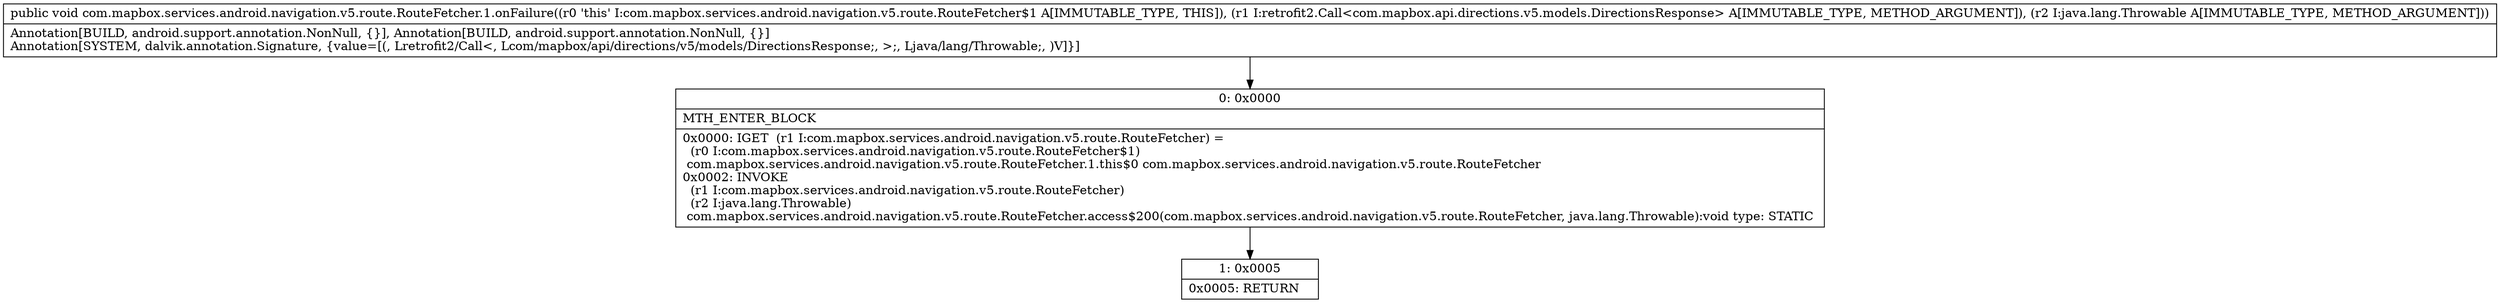 digraph "CFG forcom.mapbox.services.android.navigation.v5.route.RouteFetcher.1.onFailure(Lretrofit2\/Call;Ljava\/lang\/Throwable;)V" {
Node_0 [shape=record,label="{0\:\ 0x0000|MTH_ENTER_BLOCK\l|0x0000: IGET  (r1 I:com.mapbox.services.android.navigation.v5.route.RouteFetcher) = \l  (r0 I:com.mapbox.services.android.navigation.v5.route.RouteFetcher$1)\l com.mapbox.services.android.navigation.v5.route.RouteFetcher.1.this$0 com.mapbox.services.android.navigation.v5.route.RouteFetcher \l0x0002: INVOKE  \l  (r1 I:com.mapbox.services.android.navigation.v5.route.RouteFetcher)\l  (r2 I:java.lang.Throwable)\l com.mapbox.services.android.navigation.v5.route.RouteFetcher.access$200(com.mapbox.services.android.navigation.v5.route.RouteFetcher, java.lang.Throwable):void type: STATIC \l}"];
Node_1 [shape=record,label="{1\:\ 0x0005|0x0005: RETURN   \l}"];
MethodNode[shape=record,label="{public void com.mapbox.services.android.navigation.v5.route.RouteFetcher.1.onFailure((r0 'this' I:com.mapbox.services.android.navigation.v5.route.RouteFetcher$1 A[IMMUTABLE_TYPE, THIS]), (r1 I:retrofit2.Call\<com.mapbox.api.directions.v5.models.DirectionsResponse\> A[IMMUTABLE_TYPE, METHOD_ARGUMENT]), (r2 I:java.lang.Throwable A[IMMUTABLE_TYPE, METHOD_ARGUMENT]))  | Annotation[BUILD, android.support.annotation.NonNull, \{\}], Annotation[BUILD, android.support.annotation.NonNull, \{\}]\lAnnotation[SYSTEM, dalvik.annotation.Signature, \{value=[(, Lretrofit2\/Call\<, Lcom\/mapbox\/api\/directions\/v5\/models\/DirectionsResponse;, \>;, Ljava\/lang\/Throwable;, )V]\}]\l}"];
MethodNode -> Node_0;
Node_0 -> Node_1;
}

